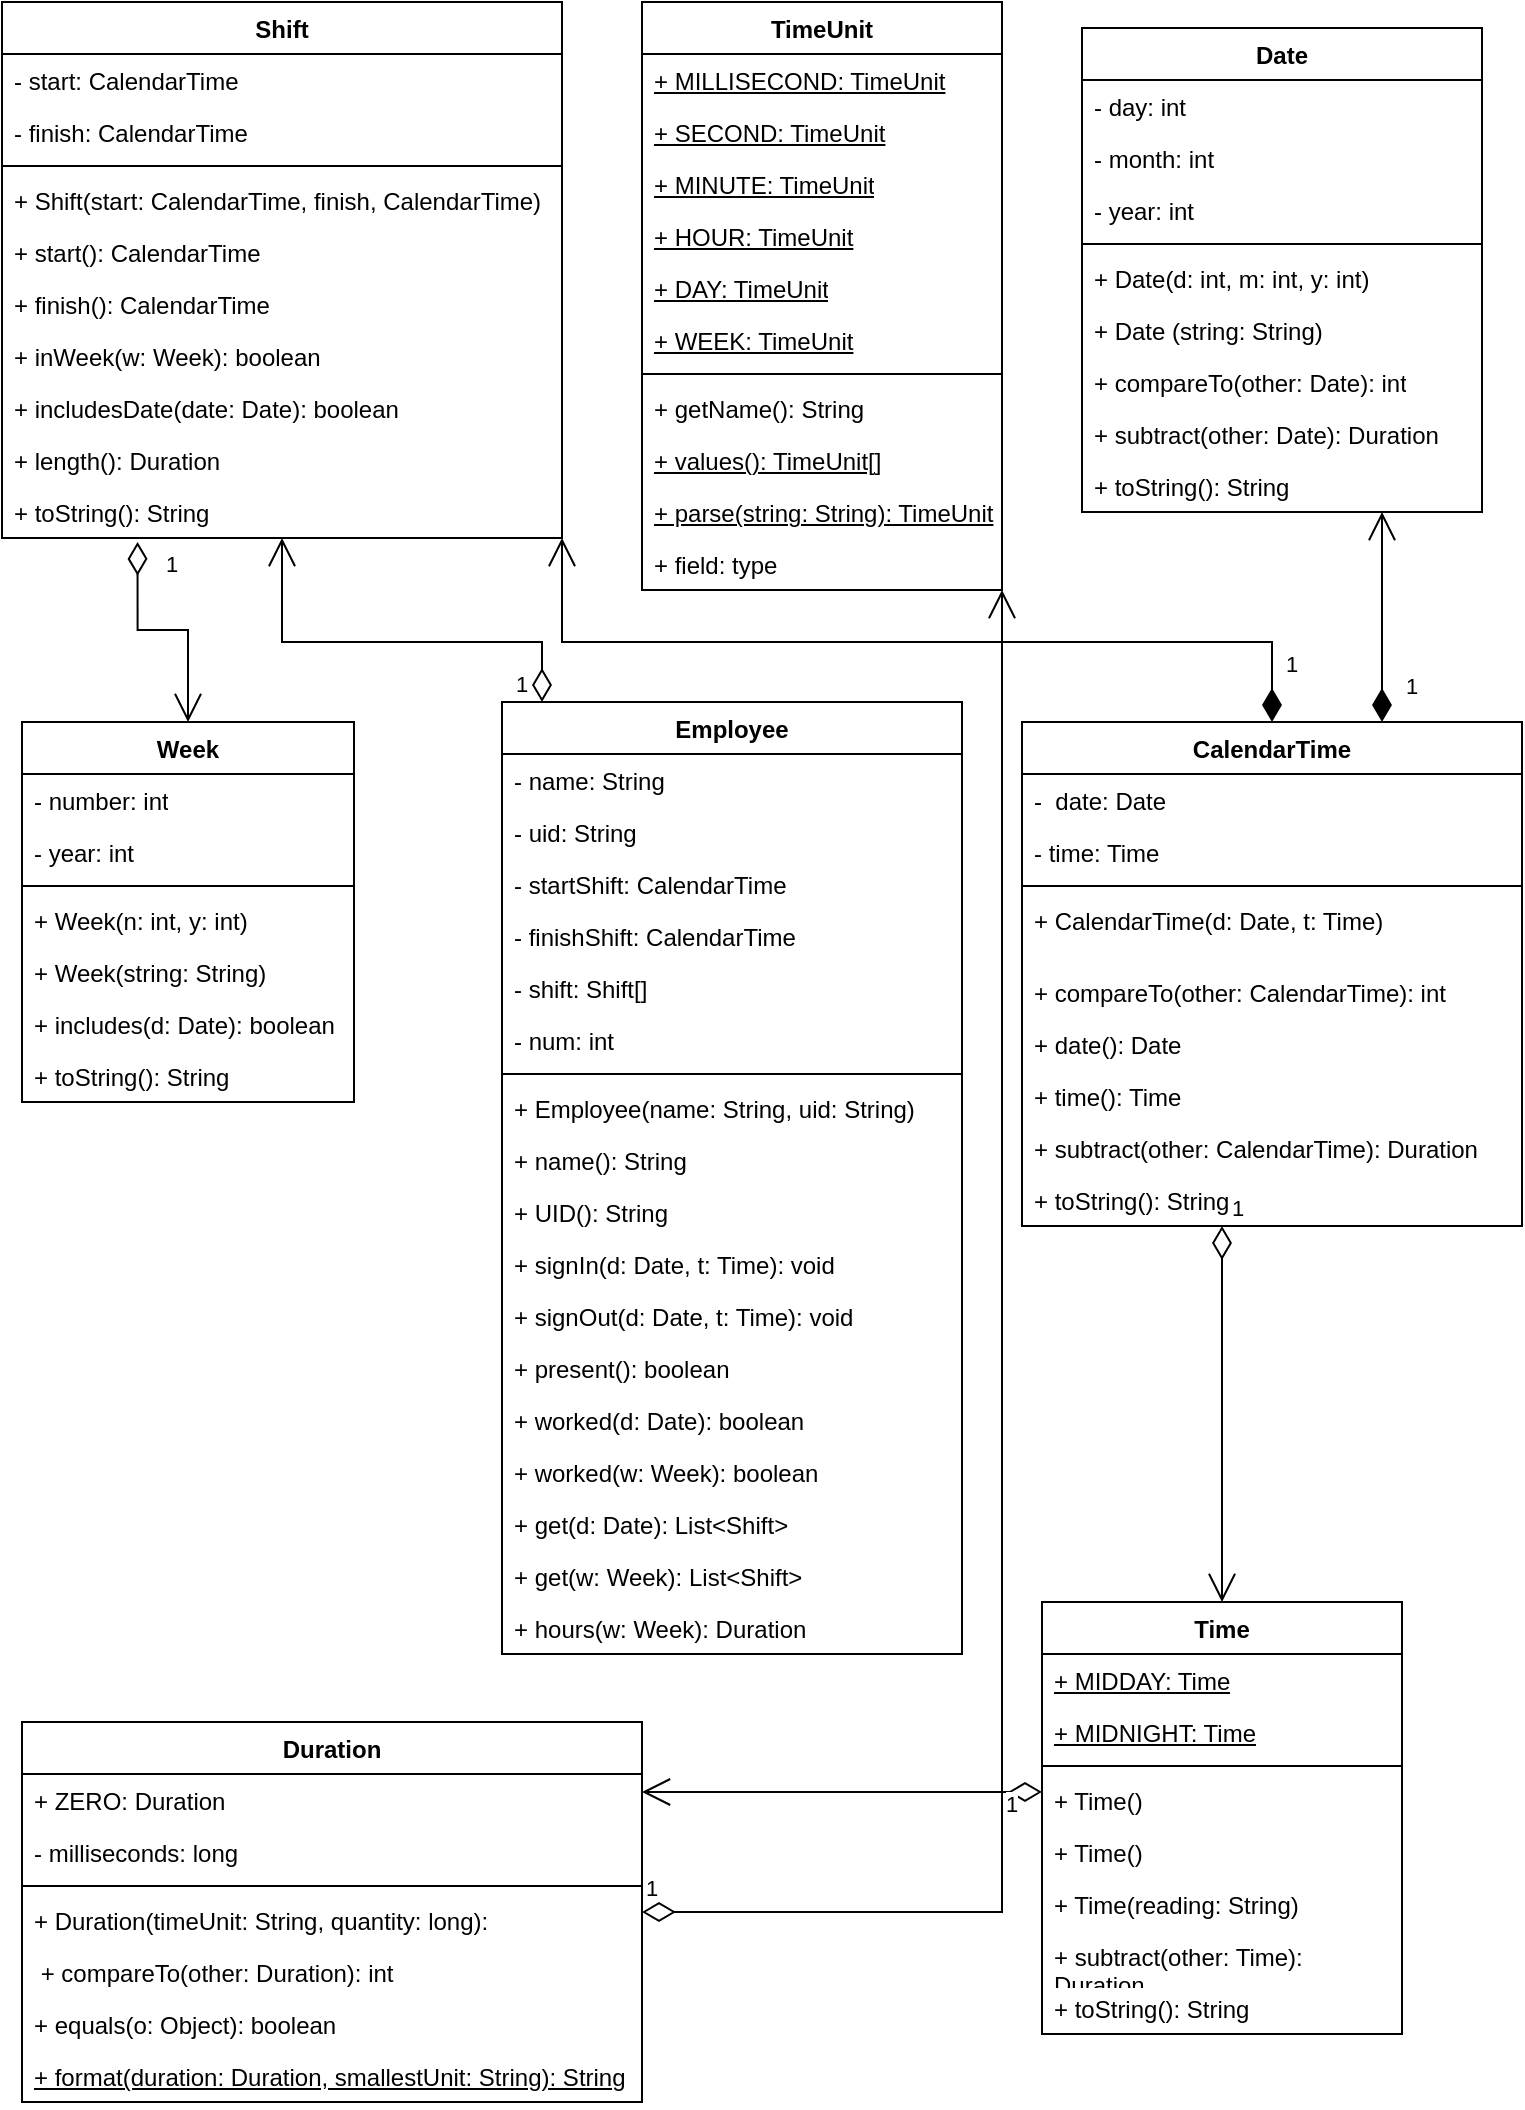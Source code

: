 <mxfile version="21.7.5" type="onedrive">
  <diagram id="C5RBs43oDa-KdzZeNtuy" name="Page-1">
    <mxGraphModel grid="1" page="1" gridSize="10" guides="1" tooltips="1" connect="1" arrows="1" fold="1" pageScale="1" pageWidth="827" pageHeight="1169" math="0" shadow="0">
      <root>
        <mxCell id="WIyWlLk6GJQsqaUBKTNV-0" />
        <mxCell id="WIyWlLk6GJQsqaUBKTNV-1" parent="WIyWlLk6GJQsqaUBKTNV-0" />
        <mxCell id="i_rB0-eoQaALnyXdE08i-4" value="TimeUnit" style="swimlane;fontStyle=1;align=center;verticalAlign=top;childLayout=stackLayout;horizontal=1;startSize=26;horizontalStack=0;resizeParent=1;resizeParentMax=0;resizeLast=0;collapsible=1;marginBottom=0;whiteSpace=wrap;html=1;" vertex="1" parent="WIyWlLk6GJQsqaUBKTNV-1">
          <mxGeometry x="350" y="20" width="180" height="294" as="geometry" />
        </mxCell>
        <mxCell id="i_rB0-eoQaALnyXdE08i-5" value="&lt;u&gt;+ MILLISECOND: TimeUnit&lt;/u&gt;" style="text;strokeColor=none;fillColor=none;align=left;verticalAlign=top;spacingLeft=4;spacingRight=4;overflow=hidden;rotatable=0;points=[[0,0.5],[1,0.5]];portConstraint=eastwest;whiteSpace=wrap;html=1;" vertex="1" parent="i_rB0-eoQaALnyXdE08i-4">
          <mxGeometry y="26" width="180" height="26" as="geometry" />
        </mxCell>
        <mxCell id="i_rB0-eoQaALnyXdE08i-8" value="&lt;u style=&quot;border-color: var(--border-color);&quot;&gt;+ SECOND: TimeUnit&lt;/u&gt;" style="text;strokeColor=none;fillColor=none;align=left;verticalAlign=top;spacingLeft=4;spacingRight=4;overflow=hidden;rotatable=0;points=[[0,0.5],[1,0.5]];portConstraint=eastwest;whiteSpace=wrap;html=1;" vertex="1" parent="i_rB0-eoQaALnyXdE08i-4">
          <mxGeometry y="52" width="180" height="26" as="geometry" />
        </mxCell>
        <mxCell id="i_rB0-eoQaALnyXdE08i-9" value="&lt;u style=&quot;border-color: var(--border-color);&quot;&gt;+ MINUTE: TimeUnit&lt;/u&gt;" style="text;strokeColor=none;fillColor=none;align=left;verticalAlign=top;spacingLeft=4;spacingRight=4;overflow=hidden;rotatable=0;points=[[0,0.5],[1,0.5]];portConstraint=eastwest;whiteSpace=wrap;html=1;" vertex="1" parent="i_rB0-eoQaALnyXdE08i-4">
          <mxGeometry y="78" width="180" height="26" as="geometry" />
        </mxCell>
        <mxCell id="i_rB0-eoQaALnyXdE08i-10" value="&lt;u style=&quot;border-color: var(--border-color);&quot;&gt;+ HOUR: TimeUnit&lt;/u&gt;" style="text;strokeColor=none;fillColor=none;align=left;verticalAlign=top;spacingLeft=4;spacingRight=4;overflow=hidden;rotatable=0;points=[[0,0.5],[1,0.5]];portConstraint=eastwest;whiteSpace=wrap;html=1;" vertex="1" parent="i_rB0-eoQaALnyXdE08i-4">
          <mxGeometry y="104" width="180" height="26" as="geometry" />
        </mxCell>
        <mxCell id="i_rB0-eoQaALnyXdE08i-11" value="&lt;u&gt;+ DAY: TimeUnit&lt;/u&gt;" style="text;strokeColor=none;fillColor=none;align=left;verticalAlign=top;spacingLeft=4;spacingRight=4;overflow=hidden;rotatable=0;points=[[0,0.5],[1,0.5]];portConstraint=eastwest;whiteSpace=wrap;html=1;" vertex="1" parent="i_rB0-eoQaALnyXdE08i-4">
          <mxGeometry y="130" width="180" height="26" as="geometry" />
        </mxCell>
        <mxCell id="i_rB0-eoQaALnyXdE08i-13" value="&lt;u style=&quot;border-color: var(--border-color);&quot;&gt;+ WEEK: TimeUnit&lt;/u&gt;" style="text;strokeColor=none;fillColor=none;align=left;verticalAlign=top;spacingLeft=4;spacingRight=4;overflow=hidden;rotatable=0;points=[[0,0.5],[1,0.5]];portConstraint=eastwest;whiteSpace=wrap;html=1;" vertex="1" parent="i_rB0-eoQaALnyXdE08i-4">
          <mxGeometry y="156" width="180" height="26" as="geometry" />
        </mxCell>
        <mxCell id="i_rB0-eoQaALnyXdE08i-6" value="" style="line;strokeWidth=1;fillColor=none;align=left;verticalAlign=middle;spacingTop=-1;spacingLeft=3;spacingRight=3;rotatable=0;labelPosition=right;points=[];portConstraint=eastwest;strokeColor=inherit;" vertex="1" parent="i_rB0-eoQaALnyXdE08i-4">
          <mxGeometry y="182" width="180" height="8" as="geometry" />
        </mxCell>
        <mxCell id="i_rB0-eoQaALnyXdE08i-7" value="+ getName(): String" style="text;strokeColor=none;fillColor=none;align=left;verticalAlign=top;spacingLeft=4;spacingRight=4;overflow=hidden;rotatable=0;points=[[0,0.5],[1,0.5]];portConstraint=eastwest;whiteSpace=wrap;html=1;" vertex="1" parent="i_rB0-eoQaALnyXdE08i-4">
          <mxGeometry y="190" width="180" height="26" as="geometry" />
        </mxCell>
        <mxCell id="i_rB0-eoQaALnyXdE08i-14" value="&lt;u&gt;+ values(): TimeUnit[]&lt;/u&gt;" style="text;strokeColor=none;fillColor=none;align=left;verticalAlign=top;spacingLeft=4;spacingRight=4;overflow=hidden;rotatable=0;points=[[0,0.5],[1,0.5]];portConstraint=eastwest;whiteSpace=wrap;html=1;" vertex="1" parent="i_rB0-eoQaALnyXdE08i-4">
          <mxGeometry y="216" width="180" height="26" as="geometry" />
        </mxCell>
        <mxCell id="i_rB0-eoQaALnyXdE08i-15" value="&lt;u&gt;+ parse(string: String): TimeUnit&lt;br&gt;&lt;br&gt;&lt;/u&gt;" style="text;strokeColor=none;fillColor=none;align=left;verticalAlign=top;spacingLeft=4;spacingRight=4;overflow=hidden;rotatable=0;points=[[0,0.5],[1,0.5]];portConstraint=eastwest;whiteSpace=wrap;html=1;" vertex="1" parent="i_rB0-eoQaALnyXdE08i-4">
          <mxGeometry y="242" width="180" height="26" as="geometry" />
        </mxCell>
        <mxCell id="i_rB0-eoQaALnyXdE08i-17" value="+ field: type" style="text;strokeColor=none;fillColor=none;align=left;verticalAlign=top;spacingLeft=4;spacingRight=4;overflow=hidden;rotatable=0;points=[[0,0.5],[1,0.5]];portConstraint=eastwest;whiteSpace=wrap;html=1;" vertex="1" parent="i_rB0-eoQaALnyXdE08i-4">
          <mxGeometry y="268" width="180" height="26" as="geometry" />
        </mxCell>
        <mxCell id="i_rB0-eoQaALnyXdE08i-16" value="Time" style="swimlane;fontStyle=1;align=center;verticalAlign=top;childLayout=stackLayout;horizontal=1;startSize=26;horizontalStack=0;resizeParent=1;resizeParentMax=0;resizeLast=0;collapsible=1;marginBottom=0;whiteSpace=wrap;html=1;" vertex="1" parent="WIyWlLk6GJQsqaUBKTNV-1">
          <mxGeometry x="550" y="820" width="180" height="216" as="geometry" />
        </mxCell>
        <mxCell id="i_rB0-eoQaALnyXdE08i-32" value="&lt;u&gt;+ MIDDAY: Time&lt;/u&gt;" style="text;strokeColor=none;fillColor=none;align=left;verticalAlign=top;spacingLeft=4;spacingRight=4;overflow=hidden;rotatable=0;points=[[0,0.5],[1,0.5]];portConstraint=eastwest;whiteSpace=wrap;html=1;" vertex="1" parent="i_rB0-eoQaALnyXdE08i-16">
          <mxGeometry y="26" width="180" height="26" as="geometry" />
        </mxCell>
        <mxCell id="i_rB0-eoQaALnyXdE08i-33" value="&lt;u style=&quot;border-color: var(--border-color);&quot;&gt;+ MIDNIGHT: Time&lt;/u&gt;" style="text;strokeColor=none;fillColor=none;align=left;verticalAlign=top;spacingLeft=4;spacingRight=4;overflow=hidden;rotatable=0;points=[[0,0.5],[1,0.5]];portConstraint=eastwest;whiteSpace=wrap;html=1;" vertex="1" parent="i_rB0-eoQaALnyXdE08i-16">
          <mxGeometry y="52" width="180" height="26" as="geometry" />
        </mxCell>
        <mxCell id="i_rB0-eoQaALnyXdE08i-18" value="" style="line;strokeWidth=1;fillColor=none;align=left;verticalAlign=middle;spacingTop=-1;spacingLeft=3;spacingRight=3;rotatable=0;labelPosition=right;points=[];portConstraint=eastwest;strokeColor=inherit;" vertex="1" parent="i_rB0-eoQaALnyXdE08i-16">
          <mxGeometry y="78" width="180" height="8" as="geometry" />
        </mxCell>
        <mxCell id="i_rB0-eoQaALnyXdE08i-137" value="+ Time()" style="text;strokeColor=none;fillColor=none;align=left;verticalAlign=top;spacingLeft=4;spacingRight=4;overflow=hidden;rotatable=0;points=[[0,0.5],[1,0.5]];portConstraint=eastwest;whiteSpace=wrap;html=1;" vertex="1" parent="i_rB0-eoQaALnyXdE08i-16">
          <mxGeometry y="86" width="180" height="26" as="geometry" />
        </mxCell>
        <mxCell id="i_rB0-eoQaALnyXdE08i-19" value="+ Time()" style="text;strokeColor=none;fillColor=none;align=left;verticalAlign=top;spacingLeft=4;spacingRight=4;overflow=hidden;rotatable=0;points=[[0,0.5],[1,0.5]];portConstraint=eastwest;whiteSpace=wrap;html=1;" vertex="1" parent="i_rB0-eoQaALnyXdE08i-16">
          <mxGeometry y="112" width="180" height="26" as="geometry" />
        </mxCell>
        <mxCell id="i_rB0-eoQaALnyXdE08i-34" value="+ Time(reading: String)" style="text;strokeColor=none;fillColor=none;align=left;verticalAlign=top;spacingLeft=4;spacingRight=4;overflow=hidden;rotatable=0;points=[[0,0.5],[1,0.5]];portConstraint=eastwest;whiteSpace=wrap;html=1;" vertex="1" parent="i_rB0-eoQaALnyXdE08i-16">
          <mxGeometry y="138" width="180" height="26" as="geometry" />
        </mxCell>
        <mxCell id="i_rB0-eoQaALnyXdE08i-35" value="+ subtract(other: Time): Duration" style="text;strokeColor=none;fillColor=none;align=left;verticalAlign=top;spacingLeft=4;spacingRight=4;overflow=hidden;rotatable=0;points=[[0,0.5],[1,0.5]];portConstraint=eastwest;whiteSpace=wrap;html=1;" vertex="1" parent="i_rB0-eoQaALnyXdE08i-16">
          <mxGeometry y="164" width="180" height="26" as="geometry" />
        </mxCell>
        <mxCell id="i_rB0-eoQaALnyXdE08i-36" value="+ toString(): String" style="text;strokeColor=none;fillColor=none;align=left;verticalAlign=top;spacingLeft=4;spacingRight=4;overflow=hidden;rotatable=0;points=[[0,0.5],[1,0.5]];portConstraint=eastwest;whiteSpace=wrap;html=1;" vertex="1" parent="i_rB0-eoQaALnyXdE08i-16">
          <mxGeometry y="190" width="180" height="26" as="geometry" />
        </mxCell>
        <mxCell id="i_rB0-eoQaALnyXdE08i-20" value="Duration" style="swimlane;fontStyle=1;align=center;verticalAlign=top;childLayout=stackLayout;horizontal=1;startSize=26;horizontalStack=0;resizeParent=1;resizeParentMax=0;resizeLast=0;collapsible=1;marginBottom=0;whiteSpace=wrap;html=1;" vertex="1" parent="WIyWlLk6GJQsqaUBKTNV-1">
          <mxGeometry x="40" y="880" width="310" height="190" as="geometry" />
        </mxCell>
        <mxCell id="i_rB0-eoQaALnyXdE08i-21" value="+ ZERO: Duration" style="text;strokeColor=none;fillColor=none;align=left;verticalAlign=top;spacingLeft=4;spacingRight=4;overflow=hidden;rotatable=0;points=[[0,0.5],[1,0.5]];portConstraint=eastwest;whiteSpace=wrap;html=1;" vertex="1" parent="i_rB0-eoQaALnyXdE08i-20">
          <mxGeometry y="26" width="310" height="26" as="geometry" />
        </mxCell>
        <mxCell id="i_rB0-eoQaALnyXdE08i-25" value="- milliseconds: long" style="text;strokeColor=none;fillColor=none;align=left;verticalAlign=top;spacingLeft=4;spacingRight=4;overflow=hidden;rotatable=0;points=[[0,0.5],[1,0.5]];portConstraint=eastwest;whiteSpace=wrap;html=1;" vertex="1" parent="i_rB0-eoQaALnyXdE08i-20">
          <mxGeometry y="52" width="310" height="26" as="geometry" />
        </mxCell>
        <mxCell id="i_rB0-eoQaALnyXdE08i-22" value="" style="line;strokeWidth=1;fillColor=none;align=left;verticalAlign=middle;spacingTop=-1;spacingLeft=3;spacingRight=3;rotatable=0;labelPosition=right;points=[];portConstraint=eastwest;strokeColor=inherit;" vertex="1" parent="i_rB0-eoQaALnyXdE08i-20">
          <mxGeometry y="78" width="310" height="8" as="geometry" />
        </mxCell>
        <mxCell id="i_rB0-eoQaALnyXdE08i-23" value="+ Duration(timeUnit: String, quantity: long):" style="text;strokeColor=none;fillColor=none;align=left;verticalAlign=top;spacingLeft=4;spacingRight=4;overflow=hidden;rotatable=0;points=[[0,0.5],[1,0.5]];portConstraint=eastwest;whiteSpace=wrap;html=1;" vertex="1" parent="i_rB0-eoQaALnyXdE08i-20">
          <mxGeometry y="86" width="310" height="26" as="geometry" />
        </mxCell>
        <mxCell id="i_rB0-eoQaALnyXdE08i-28" value="&amp;nbsp;+ compareTo(other: Duration): int" style="text;strokeColor=none;fillColor=none;align=left;verticalAlign=top;spacingLeft=4;spacingRight=4;overflow=hidden;rotatable=0;points=[[0,0.5],[1,0.5]];portConstraint=eastwest;whiteSpace=wrap;html=1;" vertex="1" parent="i_rB0-eoQaALnyXdE08i-20">
          <mxGeometry y="112" width="310" height="26" as="geometry" />
        </mxCell>
        <mxCell id="i_rB0-eoQaALnyXdE08i-29" value="+ equals(o: Object): boolean" style="text;strokeColor=none;fillColor=none;align=left;verticalAlign=top;spacingLeft=4;spacingRight=4;overflow=hidden;rotatable=0;points=[[0,0.5],[1,0.5]];portConstraint=eastwest;whiteSpace=wrap;html=1;" vertex="1" parent="i_rB0-eoQaALnyXdE08i-20">
          <mxGeometry y="138" width="310" height="26" as="geometry" />
        </mxCell>
        <mxCell id="i_rB0-eoQaALnyXdE08i-30" value="&lt;u&gt;+ format(duration: Duration, smallestUnit: String): String&lt;/u&gt;" style="text;strokeColor=none;fillColor=none;align=left;verticalAlign=top;spacingLeft=4;spacingRight=4;overflow=hidden;rotatable=0;points=[[0,0.5],[1,0.5]];portConstraint=eastwest;whiteSpace=wrap;html=1;" vertex="1" parent="i_rB0-eoQaALnyXdE08i-20">
          <mxGeometry y="164" width="310" height="26" as="geometry" />
        </mxCell>
        <mxCell id="i_rB0-eoQaALnyXdE08i-37" value="Date" style="swimlane;fontStyle=1;align=center;verticalAlign=top;childLayout=stackLayout;horizontal=1;startSize=26;horizontalStack=0;resizeParent=1;resizeParentMax=0;resizeLast=0;collapsible=1;marginBottom=0;whiteSpace=wrap;html=1;" vertex="1" parent="WIyWlLk6GJQsqaUBKTNV-1">
          <mxGeometry x="570" y="33" width="200" height="242" as="geometry" />
        </mxCell>
        <mxCell id="i_rB0-eoQaALnyXdE08i-38" value="- day: int" style="text;strokeColor=none;fillColor=none;align=left;verticalAlign=top;spacingLeft=4;spacingRight=4;overflow=hidden;rotatable=0;points=[[0,0.5],[1,0.5]];portConstraint=eastwest;whiteSpace=wrap;html=1;" vertex="1" parent="i_rB0-eoQaALnyXdE08i-37">
          <mxGeometry y="26" width="200" height="26" as="geometry" />
        </mxCell>
        <mxCell id="i_rB0-eoQaALnyXdE08i-41" value="- month: int" style="text;strokeColor=none;fillColor=none;align=left;verticalAlign=top;spacingLeft=4;spacingRight=4;overflow=hidden;rotatable=0;points=[[0,0.5],[1,0.5]];portConstraint=eastwest;whiteSpace=wrap;html=1;" vertex="1" parent="i_rB0-eoQaALnyXdE08i-37">
          <mxGeometry y="52" width="200" height="26" as="geometry" />
        </mxCell>
        <mxCell id="i_rB0-eoQaALnyXdE08i-42" value="- year: int" style="text;strokeColor=none;fillColor=none;align=left;verticalAlign=top;spacingLeft=4;spacingRight=4;overflow=hidden;rotatable=0;points=[[0,0.5],[1,0.5]];portConstraint=eastwest;whiteSpace=wrap;html=1;" vertex="1" parent="i_rB0-eoQaALnyXdE08i-37">
          <mxGeometry y="78" width="200" height="26" as="geometry" />
        </mxCell>
        <mxCell id="i_rB0-eoQaALnyXdE08i-39" value="" style="line;strokeWidth=1;fillColor=none;align=left;verticalAlign=middle;spacingTop=-1;spacingLeft=3;spacingRight=3;rotatable=0;labelPosition=right;points=[];portConstraint=eastwest;strokeColor=inherit;" vertex="1" parent="i_rB0-eoQaALnyXdE08i-37">
          <mxGeometry y="104" width="200" height="8" as="geometry" />
        </mxCell>
        <mxCell id="i_rB0-eoQaALnyXdE08i-40" value="+ Date(d: int, m: int, y: int)" style="text;strokeColor=none;fillColor=none;align=left;verticalAlign=top;spacingLeft=4;spacingRight=4;overflow=hidden;rotatable=0;points=[[0,0.5],[1,0.5]];portConstraint=eastwest;whiteSpace=wrap;html=1;" vertex="1" parent="i_rB0-eoQaALnyXdE08i-37">
          <mxGeometry y="112" width="200" height="26" as="geometry" />
        </mxCell>
        <mxCell id="i_rB0-eoQaALnyXdE08i-43" value="+ Date (string: String)" style="text;strokeColor=none;fillColor=none;align=left;verticalAlign=top;spacingLeft=4;spacingRight=4;overflow=hidden;rotatable=0;points=[[0,0.5],[1,0.5]];portConstraint=eastwest;whiteSpace=wrap;html=1;" vertex="1" parent="i_rB0-eoQaALnyXdE08i-37">
          <mxGeometry y="138" width="200" height="26" as="geometry" />
        </mxCell>
        <mxCell id="i_rB0-eoQaALnyXdE08i-44" value="+ compareTo(other: Date): int" style="text;strokeColor=none;fillColor=none;align=left;verticalAlign=top;spacingLeft=4;spacingRight=4;overflow=hidden;rotatable=0;points=[[0,0.5],[1,0.5]];portConstraint=eastwest;whiteSpace=wrap;html=1;" vertex="1" parent="i_rB0-eoQaALnyXdE08i-37">
          <mxGeometry y="164" width="200" height="26" as="geometry" />
        </mxCell>
        <mxCell id="i_rB0-eoQaALnyXdE08i-45" value="+ subtract(other: Date): Duration" style="text;strokeColor=none;fillColor=none;align=left;verticalAlign=top;spacingLeft=4;spacingRight=4;overflow=hidden;rotatable=0;points=[[0,0.5],[1,0.5]];portConstraint=eastwest;whiteSpace=wrap;html=1;" vertex="1" parent="i_rB0-eoQaALnyXdE08i-37">
          <mxGeometry y="190" width="200" height="26" as="geometry" />
        </mxCell>
        <mxCell id="i_rB0-eoQaALnyXdE08i-46" value="+ toString(): String" style="text;strokeColor=none;fillColor=none;align=left;verticalAlign=top;spacingLeft=4;spacingRight=4;overflow=hidden;rotatable=0;points=[[0,0.5],[1,0.5]];portConstraint=eastwest;whiteSpace=wrap;html=1;" vertex="1" parent="i_rB0-eoQaALnyXdE08i-37">
          <mxGeometry y="216" width="200" height="26" as="geometry" />
        </mxCell>
        <mxCell id="i_rB0-eoQaALnyXdE08i-51" value="Week" style="swimlane;fontStyle=1;align=center;verticalAlign=top;childLayout=stackLayout;horizontal=1;startSize=26;horizontalStack=0;resizeParent=1;resizeParentMax=0;resizeLast=0;collapsible=1;marginBottom=0;whiteSpace=wrap;html=1;" vertex="1" parent="WIyWlLk6GJQsqaUBKTNV-1">
          <mxGeometry x="40" y="380" width="166" height="190" as="geometry" />
        </mxCell>
        <mxCell id="i_rB0-eoQaALnyXdE08i-52" value="- number: int" style="text;strokeColor=none;fillColor=none;align=left;verticalAlign=top;spacingLeft=4;spacingRight=4;overflow=hidden;rotatable=0;points=[[0,0.5],[1,0.5]];portConstraint=eastwest;whiteSpace=wrap;html=1;" vertex="1" parent="i_rB0-eoQaALnyXdE08i-51">
          <mxGeometry y="26" width="166" height="26" as="geometry" />
        </mxCell>
        <mxCell id="i_rB0-eoQaALnyXdE08i-65" value="- year: int" style="text;strokeColor=none;fillColor=none;align=left;verticalAlign=top;spacingLeft=4;spacingRight=4;overflow=hidden;rotatable=0;points=[[0,0.5],[1,0.5]];portConstraint=eastwest;whiteSpace=wrap;html=1;" vertex="1" parent="i_rB0-eoQaALnyXdE08i-51">
          <mxGeometry y="52" width="166" height="26" as="geometry" />
        </mxCell>
        <mxCell id="i_rB0-eoQaALnyXdE08i-53" value="" style="line;strokeWidth=1;fillColor=none;align=left;verticalAlign=middle;spacingTop=-1;spacingLeft=3;spacingRight=3;rotatable=0;labelPosition=right;points=[];portConstraint=eastwest;strokeColor=inherit;" vertex="1" parent="i_rB0-eoQaALnyXdE08i-51">
          <mxGeometry y="78" width="166" height="8" as="geometry" />
        </mxCell>
        <mxCell id="i_rB0-eoQaALnyXdE08i-54" value="+ Week(n: int, y: int)" style="text;strokeColor=none;fillColor=none;align=left;verticalAlign=top;spacingLeft=4;spacingRight=4;overflow=hidden;rotatable=0;points=[[0,0.5],[1,0.5]];portConstraint=eastwest;whiteSpace=wrap;html=1;" vertex="1" parent="i_rB0-eoQaALnyXdE08i-51">
          <mxGeometry y="86" width="166" height="26" as="geometry" />
        </mxCell>
        <mxCell id="i_rB0-eoQaALnyXdE08i-66" value="+ Week(string: String)" style="text;strokeColor=none;fillColor=none;align=left;verticalAlign=top;spacingLeft=4;spacingRight=4;overflow=hidden;rotatable=0;points=[[0,0.5],[1,0.5]];portConstraint=eastwest;whiteSpace=wrap;html=1;" vertex="1" parent="i_rB0-eoQaALnyXdE08i-51">
          <mxGeometry y="112" width="166" height="26" as="geometry" />
        </mxCell>
        <mxCell id="i_rB0-eoQaALnyXdE08i-67" value="+ includes(d: Date): boolean" style="text;strokeColor=none;fillColor=none;align=left;verticalAlign=top;spacingLeft=4;spacingRight=4;overflow=hidden;rotatable=0;points=[[0,0.5],[1,0.5]];portConstraint=eastwest;whiteSpace=wrap;html=1;" vertex="1" parent="i_rB0-eoQaALnyXdE08i-51">
          <mxGeometry y="138" width="166" height="26" as="geometry" />
        </mxCell>
        <mxCell id="i_rB0-eoQaALnyXdE08i-68" value="+ toString(): String" style="text;strokeColor=none;fillColor=none;align=left;verticalAlign=top;spacingLeft=4;spacingRight=4;overflow=hidden;rotatable=0;points=[[0,0.5],[1,0.5]];portConstraint=eastwest;whiteSpace=wrap;html=1;" vertex="1" parent="i_rB0-eoQaALnyXdE08i-51">
          <mxGeometry y="164" width="166" height="26" as="geometry" />
        </mxCell>
        <mxCell id="i_rB0-eoQaALnyXdE08i-55" value="CalendarTime" style="swimlane;fontStyle=1;align=center;verticalAlign=top;childLayout=stackLayout;horizontal=1;startSize=26;horizontalStack=0;resizeParent=1;resizeParentMax=0;resizeLast=0;collapsible=1;marginBottom=0;whiteSpace=wrap;html=1;" vertex="1" parent="WIyWlLk6GJQsqaUBKTNV-1">
          <mxGeometry x="540" y="380" width="250" height="252" as="geometry" />
        </mxCell>
        <mxCell id="i_rB0-eoQaALnyXdE08i-134" value="1" style="endArrow=open;html=1;endSize=12;startArrow=diamondThin;startSize=14;startFill=1;edgeStyle=orthogonalEdgeStyle;align=left;verticalAlign=bottom;rounded=0;" edge="1" parent="i_rB0-eoQaALnyXdE08i-55" target="i_rB0-eoQaALnyXdE08i-37">
          <mxGeometry x="-0.809" y="-10" relative="1" as="geometry">
            <mxPoint x="180" as="sourcePoint" />
            <mxPoint x="340" as="targetPoint" />
            <Array as="points">
              <mxPoint x="180" y="-90" />
              <mxPoint x="180" y="-90" />
            </Array>
            <mxPoint y="1" as="offset" />
          </mxGeometry>
        </mxCell>
        <mxCell id="i_rB0-eoQaALnyXdE08i-56" value="-&amp;nbsp; date: Date" style="text;strokeColor=none;fillColor=none;align=left;verticalAlign=top;spacingLeft=4;spacingRight=4;overflow=hidden;rotatable=0;points=[[0,0.5],[1,0.5]];portConstraint=eastwest;whiteSpace=wrap;html=1;" vertex="1" parent="i_rB0-eoQaALnyXdE08i-55">
          <mxGeometry y="26" width="250" height="26" as="geometry" />
        </mxCell>
        <mxCell id="i_rB0-eoQaALnyXdE08i-59" value="- time: Time" style="text;strokeColor=none;fillColor=none;align=left;verticalAlign=top;spacingLeft=4;spacingRight=4;overflow=hidden;rotatable=0;points=[[0,0.5],[1,0.5]];portConstraint=eastwest;whiteSpace=wrap;html=1;" vertex="1" parent="i_rB0-eoQaALnyXdE08i-55">
          <mxGeometry y="52" width="250" height="26" as="geometry" />
        </mxCell>
        <mxCell id="i_rB0-eoQaALnyXdE08i-57" value="" style="line;strokeWidth=1;fillColor=none;align=left;verticalAlign=middle;spacingTop=-1;spacingLeft=3;spacingRight=3;rotatable=0;labelPosition=right;points=[];portConstraint=eastwest;strokeColor=inherit;" vertex="1" parent="i_rB0-eoQaALnyXdE08i-55">
          <mxGeometry y="78" width="250" height="8" as="geometry" />
        </mxCell>
        <mxCell id="i_rB0-eoQaALnyXdE08i-58" value="+ CalendarTime(d: Date, t: Time)" style="text;strokeColor=none;fillColor=none;align=left;verticalAlign=top;spacingLeft=4;spacingRight=4;overflow=hidden;rotatable=0;points=[[0,0.5],[1,0.5]];portConstraint=eastwest;whiteSpace=wrap;html=1;" vertex="1" parent="i_rB0-eoQaALnyXdE08i-55">
          <mxGeometry y="86" width="250" height="36" as="geometry" />
        </mxCell>
        <mxCell id="i_rB0-eoQaALnyXdE08i-60" value="+ compareTo(other: CalendarTime): int" style="text;strokeColor=none;fillColor=none;align=left;verticalAlign=top;spacingLeft=4;spacingRight=4;overflow=hidden;rotatable=0;points=[[0,0.5],[1,0.5]];portConstraint=eastwest;whiteSpace=wrap;html=1;" vertex="1" parent="i_rB0-eoQaALnyXdE08i-55">
          <mxGeometry y="122" width="250" height="26" as="geometry" />
        </mxCell>
        <mxCell id="i_rB0-eoQaALnyXdE08i-61" value="+ date(): Date" style="text;strokeColor=none;fillColor=none;align=left;verticalAlign=top;spacingLeft=4;spacingRight=4;overflow=hidden;rotatable=0;points=[[0,0.5],[1,0.5]];portConstraint=eastwest;whiteSpace=wrap;html=1;" vertex="1" parent="i_rB0-eoQaALnyXdE08i-55">
          <mxGeometry y="148" width="250" height="26" as="geometry" />
        </mxCell>
        <mxCell id="i_rB0-eoQaALnyXdE08i-62" value="+ time(): Time" style="text;strokeColor=none;fillColor=none;align=left;verticalAlign=top;spacingLeft=4;spacingRight=4;overflow=hidden;rotatable=0;points=[[0,0.5],[1,0.5]];portConstraint=eastwest;whiteSpace=wrap;html=1;" vertex="1" parent="i_rB0-eoQaALnyXdE08i-55">
          <mxGeometry y="174" width="250" height="26" as="geometry" />
        </mxCell>
        <mxCell id="i_rB0-eoQaALnyXdE08i-63" value="+ subtract(other: CalendarTime): Duration" style="text;strokeColor=none;fillColor=none;align=left;verticalAlign=top;spacingLeft=4;spacingRight=4;overflow=hidden;rotatable=0;points=[[0,0.5],[1,0.5]];portConstraint=eastwest;whiteSpace=wrap;html=1;" vertex="1" parent="i_rB0-eoQaALnyXdE08i-55">
          <mxGeometry y="200" width="250" height="26" as="geometry" />
        </mxCell>
        <mxCell id="i_rB0-eoQaALnyXdE08i-64" value="+ toString(): String" style="text;strokeColor=none;fillColor=none;align=left;verticalAlign=top;spacingLeft=4;spacingRight=4;overflow=hidden;rotatable=0;points=[[0,0.5],[1,0.5]];portConstraint=eastwest;whiteSpace=wrap;html=1;" vertex="1" parent="i_rB0-eoQaALnyXdE08i-55">
          <mxGeometry y="226" width="250" height="26" as="geometry" />
        </mxCell>
        <mxCell id="i_rB0-eoQaALnyXdE08i-69" value="Shift" style="swimlane;fontStyle=1;align=center;verticalAlign=top;childLayout=stackLayout;horizontal=1;startSize=26;horizontalStack=0;resizeParent=1;resizeParentMax=0;resizeLast=0;collapsible=1;marginBottom=0;whiteSpace=wrap;html=1;" vertex="1" parent="WIyWlLk6GJQsqaUBKTNV-1">
          <mxGeometry x="30" y="20" width="280" height="268" as="geometry" />
        </mxCell>
        <mxCell id="i_rB0-eoQaALnyXdE08i-70" value="- start: CalendarTime" style="text;strokeColor=none;fillColor=none;align=left;verticalAlign=top;spacingLeft=4;spacingRight=4;overflow=hidden;rotatable=0;points=[[0,0.5],[1,0.5]];portConstraint=eastwest;whiteSpace=wrap;html=1;" vertex="1" parent="i_rB0-eoQaALnyXdE08i-69">
          <mxGeometry y="26" width="280" height="26" as="geometry" />
        </mxCell>
        <mxCell id="i_rB0-eoQaALnyXdE08i-73" value="- finish: CalendarTime" style="text;strokeColor=none;fillColor=none;align=left;verticalAlign=top;spacingLeft=4;spacingRight=4;overflow=hidden;rotatable=0;points=[[0,0.5],[1,0.5]];portConstraint=eastwest;whiteSpace=wrap;html=1;" vertex="1" parent="i_rB0-eoQaALnyXdE08i-69">
          <mxGeometry y="52" width="280" height="26" as="geometry" />
        </mxCell>
        <mxCell id="i_rB0-eoQaALnyXdE08i-71" value="" style="line;strokeWidth=1;fillColor=none;align=left;verticalAlign=middle;spacingTop=-1;spacingLeft=3;spacingRight=3;rotatable=0;labelPosition=right;points=[];portConstraint=eastwest;strokeColor=inherit;" vertex="1" parent="i_rB0-eoQaALnyXdE08i-69">
          <mxGeometry y="78" width="280" height="8" as="geometry" />
        </mxCell>
        <mxCell id="i_rB0-eoQaALnyXdE08i-72" value="+ Shift(start: CalendarTime, finish, CalendarTime)" style="text;strokeColor=none;fillColor=none;align=left;verticalAlign=top;spacingLeft=4;spacingRight=4;overflow=hidden;rotatable=0;points=[[0,0.5],[1,0.5]];portConstraint=eastwest;whiteSpace=wrap;html=1;" vertex="1" parent="i_rB0-eoQaALnyXdE08i-69">
          <mxGeometry y="86" width="280" height="26" as="geometry" />
        </mxCell>
        <mxCell id="i_rB0-eoQaALnyXdE08i-74" value="+ start(): CalendarTime" style="text;strokeColor=none;fillColor=none;align=left;verticalAlign=top;spacingLeft=4;spacingRight=4;overflow=hidden;rotatable=0;points=[[0,0.5],[1,0.5]];portConstraint=eastwest;whiteSpace=wrap;html=1;" vertex="1" parent="i_rB0-eoQaALnyXdE08i-69">
          <mxGeometry y="112" width="280" height="26" as="geometry" />
        </mxCell>
        <mxCell id="i_rB0-eoQaALnyXdE08i-75" value="+ finish(): CalendarTime" style="text;strokeColor=none;fillColor=none;align=left;verticalAlign=top;spacingLeft=4;spacingRight=4;overflow=hidden;rotatable=0;points=[[0,0.5],[1,0.5]];portConstraint=eastwest;whiteSpace=wrap;html=1;" vertex="1" parent="i_rB0-eoQaALnyXdE08i-69">
          <mxGeometry y="138" width="280" height="26" as="geometry" />
        </mxCell>
        <mxCell id="i_rB0-eoQaALnyXdE08i-76" value="+ inWeek(w: Week): boolean" style="text;strokeColor=none;fillColor=none;align=left;verticalAlign=top;spacingLeft=4;spacingRight=4;overflow=hidden;rotatable=0;points=[[0,0.5],[1,0.5]];portConstraint=eastwest;whiteSpace=wrap;html=1;" vertex="1" parent="i_rB0-eoQaALnyXdE08i-69">
          <mxGeometry y="164" width="280" height="26" as="geometry" />
        </mxCell>
        <mxCell id="i_rB0-eoQaALnyXdE08i-77" value="+ includesDate(date: Date): boolean" style="text;strokeColor=none;fillColor=none;align=left;verticalAlign=top;spacingLeft=4;spacingRight=4;overflow=hidden;rotatable=0;points=[[0,0.5],[1,0.5]];portConstraint=eastwest;whiteSpace=wrap;html=1;" vertex="1" parent="i_rB0-eoQaALnyXdE08i-69">
          <mxGeometry y="190" width="280" height="26" as="geometry" />
        </mxCell>
        <mxCell id="i_rB0-eoQaALnyXdE08i-78" value="+ length(): Duration" style="text;strokeColor=none;fillColor=none;align=left;verticalAlign=top;spacingLeft=4;spacingRight=4;overflow=hidden;rotatable=0;points=[[0,0.5],[1,0.5]];portConstraint=eastwest;whiteSpace=wrap;html=1;" vertex="1" parent="i_rB0-eoQaALnyXdE08i-69">
          <mxGeometry y="216" width="280" height="26" as="geometry" />
        </mxCell>
        <mxCell id="i_rB0-eoQaALnyXdE08i-79" value="+ toString(): String" style="text;strokeColor=none;fillColor=none;align=left;verticalAlign=top;spacingLeft=4;spacingRight=4;overflow=hidden;rotatable=0;points=[[0,0.5],[1,0.5]];portConstraint=eastwest;whiteSpace=wrap;html=1;" vertex="1" parent="i_rB0-eoQaALnyXdE08i-69">
          <mxGeometry y="242" width="280" height="26" as="geometry" />
        </mxCell>
        <mxCell id="i_rB0-eoQaALnyXdE08i-84" value="Employee" style="swimlane;fontStyle=1;align=center;verticalAlign=top;childLayout=stackLayout;horizontal=1;startSize=26;horizontalStack=0;resizeParent=1;resizeParentMax=0;resizeLast=0;collapsible=1;marginBottom=0;whiteSpace=wrap;html=1;" vertex="1" parent="WIyWlLk6GJQsqaUBKTNV-1">
          <mxGeometry x="280" y="370" width="230" height="476" as="geometry" />
        </mxCell>
        <mxCell id="i_rB0-eoQaALnyXdE08i-85" value="- name: String" style="text;strokeColor=none;fillColor=none;align=left;verticalAlign=top;spacingLeft=4;spacingRight=4;overflow=hidden;rotatable=0;points=[[0,0.5],[1,0.5]];portConstraint=eastwest;whiteSpace=wrap;html=1;" vertex="1" parent="i_rB0-eoQaALnyXdE08i-84">
          <mxGeometry y="26" width="230" height="26" as="geometry" />
        </mxCell>
        <mxCell id="i_rB0-eoQaALnyXdE08i-88" value="- uid: String" style="text;strokeColor=none;fillColor=none;align=left;verticalAlign=top;spacingLeft=4;spacingRight=4;overflow=hidden;rotatable=0;points=[[0,0.5],[1,0.5]];portConstraint=eastwest;whiteSpace=wrap;html=1;" vertex="1" parent="i_rB0-eoQaALnyXdE08i-84">
          <mxGeometry y="52" width="230" height="26" as="geometry" />
        </mxCell>
        <mxCell id="i_rB0-eoQaALnyXdE08i-89" value="- startShift: CalendarTime" style="text;strokeColor=none;fillColor=none;align=left;verticalAlign=top;spacingLeft=4;spacingRight=4;overflow=hidden;rotatable=0;points=[[0,0.5],[1,0.5]];portConstraint=eastwest;whiteSpace=wrap;html=1;" vertex="1" parent="i_rB0-eoQaALnyXdE08i-84">
          <mxGeometry y="78" width="230" height="26" as="geometry" />
        </mxCell>
        <mxCell id="i_rB0-eoQaALnyXdE08i-90" value="- finishShift: CalendarTime" style="text;strokeColor=none;fillColor=none;align=left;verticalAlign=top;spacingLeft=4;spacingRight=4;overflow=hidden;rotatable=0;points=[[0,0.5],[1,0.5]];portConstraint=eastwest;whiteSpace=wrap;html=1;" vertex="1" parent="i_rB0-eoQaALnyXdE08i-84">
          <mxGeometry y="104" width="230" height="26" as="geometry" />
        </mxCell>
        <mxCell id="i_rB0-eoQaALnyXdE08i-91" value="- shift: Shift[]" style="text;strokeColor=none;fillColor=none;align=left;verticalAlign=top;spacingLeft=4;spacingRight=4;overflow=hidden;rotatable=0;points=[[0,0.5],[1,0.5]];portConstraint=eastwest;whiteSpace=wrap;html=1;" vertex="1" parent="i_rB0-eoQaALnyXdE08i-84">
          <mxGeometry y="130" width="230" height="26" as="geometry" />
        </mxCell>
        <mxCell id="i_rB0-eoQaALnyXdE08i-92" value="- num: int" style="text;strokeColor=none;fillColor=none;align=left;verticalAlign=top;spacingLeft=4;spacingRight=4;overflow=hidden;rotatable=0;points=[[0,0.5],[1,0.5]];portConstraint=eastwest;whiteSpace=wrap;html=1;" vertex="1" parent="i_rB0-eoQaALnyXdE08i-84">
          <mxGeometry y="156" width="230" height="26" as="geometry" />
        </mxCell>
        <mxCell id="i_rB0-eoQaALnyXdE08i-86" value="" style="line;strokeWidth=1;fillColor=none;align=left;verticalAlign=middle;spacingTop=-1;spacingLeft=3;spacingRight=3;rotatable=0;labelPosition=right;points=[];portConstraint=eastwest;strokeColor=inherit;" vertex="1" parent="i_rB0-eoQaALnyXdE08i-84">
          <mxGeometry y="182" width="230" height="8" as="geometry" />
        </mxCell>
        <mxCell id="i_rB0-eoQaALnyXdE08i-93" value="+ Employee(name: String, uid: String)" style="text;strokeColor=none;fillColor=none;align=left;verticalAlign=top;spacingLeft=4;spacingRight=4;overflow=hidden;rotatable=0;points=[[0,0.5],[1,0.5]];portConstraint=eastwest;whiteSpace=wrap;html=1;" vertex="1" parent="i_rB0-eoQaALnyXdE08i-84">
          <mxGeometry y="190" width="230" height="26" as="geometry" />
        </mxCell>
        <mxCell id="i_rB0-eoQaALnyXdE08i-87" value="+ name(): String" style="text;strokeColor=none;fillColor=none;align=left;verticalAlign=top;spacingLeft=4;spacingRight=4;overflow=hidden;rotatable=0;points=[[0,0.5],[1,0.5]];portConstraint=eastwest;whiteSpace=wrap;html=1;" vertex="1" parent="i_rB0-eoQaALnyXdE08i-84">
          <mxGeometry y="216" width="230" height="26" as="geometry" />
        </mxCell>
        <mxCell id="i_rB0-eoQaALnyXdE08i-94" value="+ UID(): String" style="text;strokeColor=none;fillColor=none;align=left;verticalAlign=top;spacingLeft=4;spacingRight=4;overflow=hidden;rotatable=0;points=[[0,0.5],[1,0.5]];portConstraint=eastwest;whiteSpace=wrap;html=1;" vertex="1" parent="i_rB0-eoQaALnyXdE08i-84">
          <mxGeometry y="242" width="230" height="26" as="geometry" />
        </mxCell>
        <mxCell id="i_rB0-eoQaALnyXdE08i-95" value="+ signIn(d: Date, t: Time): void" style="text;strokeColor=none;fillColor=none;align=left;verticalAlign=top;spacingLeft=4;spacingRight=4;overflow=hidden;rotatable=0;points=[[0,0.5],[1,0.5]];portConstraint=eastwest;whiteSpace=wrap;html=1;" vertex="1" parent="i_rB0-eoQaALnyXdE08i-84">
          <mxGeometry y="268" width="230" height="26" as="geometry" />
        </mxCell>
        <mxCell id="i_rB0-eoQaALnyXdE08i-96" value="+ signOut(d: Date, t: Time): void" style="text;strokeColor=none;fillColor=none;align=left;verticalAlign=top;spacingLeft=4;spacingRight=4;overflow=hidden;rotatable=0;points=[[0,0.5],[1,0.5]];portConstraint=eastwest;whiteSpace=wrap;html=1;" vertex="1" parent="i_rB0-eoQaALnyXdE08i-84">
          <mxGeometry y="294" width="230" height="26" as="geometry" />
        </mxCell>
        <mxCell id="i_rB0-eoQaALnyXdE08i-97" value="+ present(): boolean" style="text;strokeColor=none;fillColor=none;align=left;verticalAlign=top;spacingLeft=4;spacingRight=4;overflow=hidden;rotatable=0;points=[[0,0.5],[1,0.5]];portConstraint=eastwest;whiteSpace=wrap;html=1;" vertex="1" parent="i_rB0-eoQaALnyXdE08i-84">
          <mxGeometry y="320" width="230" height="26" as="geometry" />
        </mxCell>
        <mxCell id="i_rB0-eoQaALnyXdE08i-98" value="+ worked(d: Date): boolean" style="text;strokeColor=none;fillColor=none;align=left;verticalAlign=top;spacingLeft=4;spacingRight=4;overflow=hidden;rotatable=0;points=[[0,0.5],[1,0.5]];portConstraint=eastwest;whiteSpace=wrap;html=1;" vertex="1" parent="i_rB0-eoQaALnyXdE08i-84">
          <mxGeometry y="346" width="230" height="26" as="geometry" />
        </mxCell>
        <mxCell id="i_rB0-eoQaALnyXdE08i-99" value="+ worked(w: Week): boolean" style="text;strokeColor=none;fillColor=none;align=left;verticalAlign=top;spacingLeft=4;spacingRight=4;overflow=hidden;rotatable=0;points=[[0,0.5],[1,0.5]];portConstraint=eastwest;whiteSpace=wrap;html=1;" vertex="1" parent="i_rB0-eoQaALnyXdE08i-84">
          <mxGeometry y="372" width="230" height="26" as="geometry" />
        </mxCell>
        <mxCell id="i_rB0-eoQaALnyXdE08i-100" value="+ get(d: Date): List&amp;lt;Shift&amp;gt;" style="text;strokeColor=none;fillColor=none;align=left;verticalAlign=top;spacingLeft=4;spacingRight=4;overflow=hidden;rotatable=0;points=[[0,0.5],[1,0.5]];portConstraint=eastwest;whiteSpace=wrap;html=1;" vertex="1" parent="i_rB0-eoQaALnyXdE08i-84">
          <mxGeometry y="398" width="230" height="26" as="geometry" />
        </mxCell>
        <mxCell id="i_rB0-eoQaALnyXdE08i-101" value="+ get(w: Week): List&amp;lt;Shift&amp;gt;" style="text;strokeColor=none;fillColor=none;align=left;verticalAlign=top;spacingLeft=4;spacingRight=4;overflow=hidden;rotatable=0;points=[[0,0.5],[1,0.5]];portConstraint=eastwest;whiteSpace=wrap;html=1;" vertex="1" parent="i_rB0-eoQaALnyXdE08i-84">
          <mxGeometry y="424" width="230" height="26" as="geometry" />
        </mxCell>
        <mxCell id="i_rB0-eoQaALnyXdE08i-102" value="+ hours(w: Week): Duration" style="text;strokeColor=none;fillColor=none;align=left;verticalAlign=top;spacingLeft=4;spacingRight=4;overflow=hidden;rotatable=0;points=[[0,0.5],[1,0.5]];portConstraint=eastwest;whiteSpace=wrap;html=1;" vertex="1" parent="i_rB0-eoQaALnyXdE08i-84">
          <mxGeometry y="450" width="230" height="26" as="geometry" />
        </mxCell>
        <mxCell id="i_rB0-eoQaALnyXdE08i-127" value="1" style="endArrow=open;html=1;endSize=12;startArrow=diamondThin;startSize=14;startFill=0;edgeStyle=orthogonalEdgeStyle;align=left;verticalAlign=bottom;rounded=0;" edge="1" parent="WIyWlLk6GJQsqaUBKTNV-1" source="i_rB0-eoQaALnyXdE08i-84" target="i_rB0-eoQaALnyXdE08i-69">
          <mxGeometry x="-1" y="15" relative="1" as="geometry">
            <mxPoint x="310" y="380" as="sourcePoint" />
            <mxPoint x="470" y="380" as="targetPoint" />
            <mxPoint as="offset" />
            <Array as="points">
              <mxPoint x="300" y="340" />
              <mxPoint x="170" y="340" />
            </Array>
          </mxGeometry>
        </mxCell>
        <mxCell id="i_rB0-eoQaALnyXdE08i-128" value="1" style="endArrow=open;html=1;endSize=12;startArrow=diamondThin;startSize=14;startFill=0;edgeStyle=orthogonalEdgeStyle;align=left;verticalAlign=bottom;rounded=0;exitX=0.242;exitY=1.075;exitDx=0;exitDy=0;exitPerimeter=0;" edge="1" parent="WIyWlLk6GJQsqaUBKTNV-1" source="i_rB0-eoQaALnyXdE08i-79" target="i_rB0-eoQaALnyXdE08i-51">
          <mxGeometry x="-0.652" y="12" relative="1" as="geometry">
            <mxPoint x="120" y="280" as="sourcePoint" />
            <mxPoint x="280" y="280" as="targetPoint" />
            <Array as="points">
              <mxPoint x="98" y="334" />
              <mxPoint x="123" y="334" />
            </Array>
            <mxPoint as="offset" />
          </mxGeometry>
        </mxCell>
        <mxCell id="i_rB0-eoQaALnyXdE08i-129" value="1" style="endArrow=open;html=1;endSize=12;startArrow=diamondThin;startSize=14;startFill=1;edgeStyle=orthogonalEdgeStyle;align=left;verticalAlign=bottom;rounded=0;" edge="1" parent="WIyWlLk6GJQsqaUBKTNV-1" source="i_rB0-eoQaALnyXdE08i-55" target="i_rB0-eoQaALnyXdE08i-69">
          <mxGeometry x="-0.91" y="-5" relative="1" as="geometry">
            <mxPoint x="350" y="340" as="sourcePoint" />
            <mxPoint x="510" y="340" as="targetPoint" />
            <Array as="points">
              <mxPoint x="665" y="340" />
              <mxPoint x="310" y="340" />
            </Array>
            <mxPoint as="offset" />
          </mxGeometry>
        </mxCell>
        <mxCell id="i_rB0-eoQaALnyXdE08i-133" value="1" style="endArrow=open;html=1;endSize=12;startArrow=diamondThin;startSize=14;startFill=0;edgeStyle=orthogonalEdgeStyle;align=left;verticalAlign=bottom;rounded=0;" edge="1" parent="WIyWlLk6GJQsqaUBKTNV-1" source="i_rB0-eoQaALnyXdE08i-55" target="i_rB0-eoQaALnyXdE08i-16">
          <mxGeometry x="-1" y="3" relative="1" as="geometry">
            <mxPoint x="420" y="610" as="sourcePoint" />
            <mxPoint x="580" y="610" as="targetPoint" />
            <Array as="points">
              <mxPoint x="640" y="680" />
              <mxPoint x="640" y="680" />
            </Array>
          </mxGeometry>
        </mxCell>
        <mxCell id="i_rB0-eoQaALnyXdE08i-135" value="1" style="endArrow=open;html=1;endSize=12;startArrow=diamondThin;startSize=14;startFill=0;edgeStyle=orthogonalEdgeStyle;align=left;verticalAlign=bottom;rounded=0;" edge="1" parent="WIyWlLk6GJQsqaUBKTNV-1" source="i_rB0-eoQaALnyXdE08i-20" target="i_rB0-eoQaALnyXdE08i-4">
          <mxGeometry x="-1" y="3" relative="1" as="geometry">
            <mxPoint x="300" y="890" as="sourcePoint" />
            <mxPoint x="460" y="890" as="targetPoint" />
            <Array as="points">
              <mxPoint x="530" y="975" />
            </Array>
          </mxGeometry>
        </mxCell>
        <mxCell id="i_rB0-eoQaALnyXdE08i-136" value="1" style="endArrow=open;html=1;endSize=12;startArrow=diamondThin;startSize=14;startFill=0;edgeStyle=orthogonalEdgeStyle;align=left;verticalAlign=bottom;rounded=0;" edge="1" parent="WIyWlLk6GJQsqaUBKTNV-1" source="i_rB0-eoQaALnyXdE08i-16" target="i_rB0-eoQaALnyXdE08i-20">
          <mxGeometry x="-0.8" y="15" relative="1" as="geometry">
            <mxPoint x="300" y="800" as="sourcePoint" />
            <mxPoint x="460" y="800" as="targetPoint" />
            <Array as="points">
              <mxPoint x="390" y="915" />
              <mxPoint x="390" y="915" />
            </Array>
            <mxPoint as="offset" />
          </mxGeometry>
        </mxCell>
      </root>
    </mxGraphModel>
  </diagram>
</mxfile>
